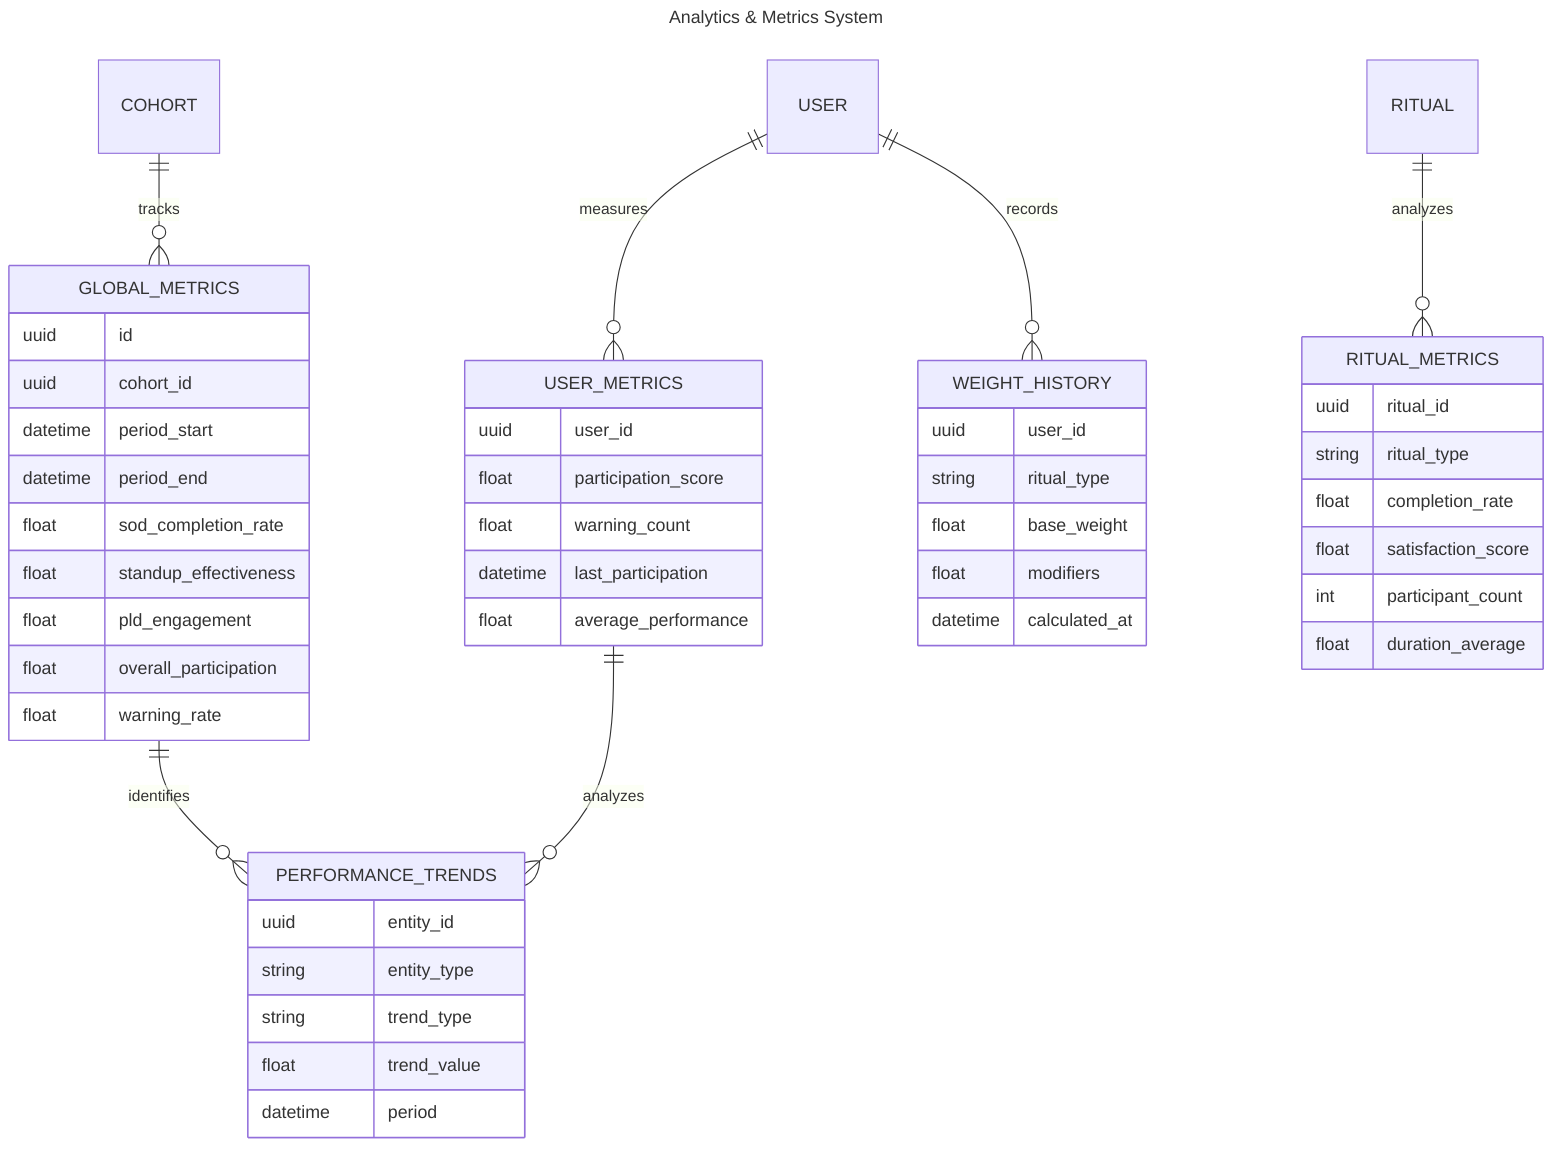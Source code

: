 ---
title: Analytics & Metrics System
---
erDiagram
    GLOBAL_METRICS {
        uuid id
        uuid cohort_id
        datetime period_start
        datetime period_end
        float sod_completion_rate
        float standup_effectiveness
        float pld_engagement
        float overall_participation
        float warning_rate
    }

    USER_METRICS {
        uuid user_id
        float participation_score
        float warning_count
        datetime last_participation
        float average_performance
    }

    RITUAL_METRICS {
        uuid ritual_id
        string ritual_type
        float completion_rate
        float satisfaction_score
        int participant_count
        float duration_average
    }

    WEIGHT_HISTORY {
        uuid user_id
        string ritual_type
        float base_weight
        float modifiers
        datetime calculated_at
    }

    PERFORMANCE_TRENDS {
        uuid entity_id
        string entity_type
        string trend_type
        float trend_value
        datetime period
    }

    COHORT ||--o{ GLOBAL_METRICS : tracks
    USER ||--o{ USER_METRICS : measures
    USER ||--o{ WEIGHT_HISTORY : records
    RITUAL ||--o{ RITUAL_METRICS : analyzes
    GLOBAL_METRICS ||--o{ PERFORMANCE_TRENDS : identifies
    USER_METRICS ||--o{ PERFORMANCE_TRENDS : analyzes